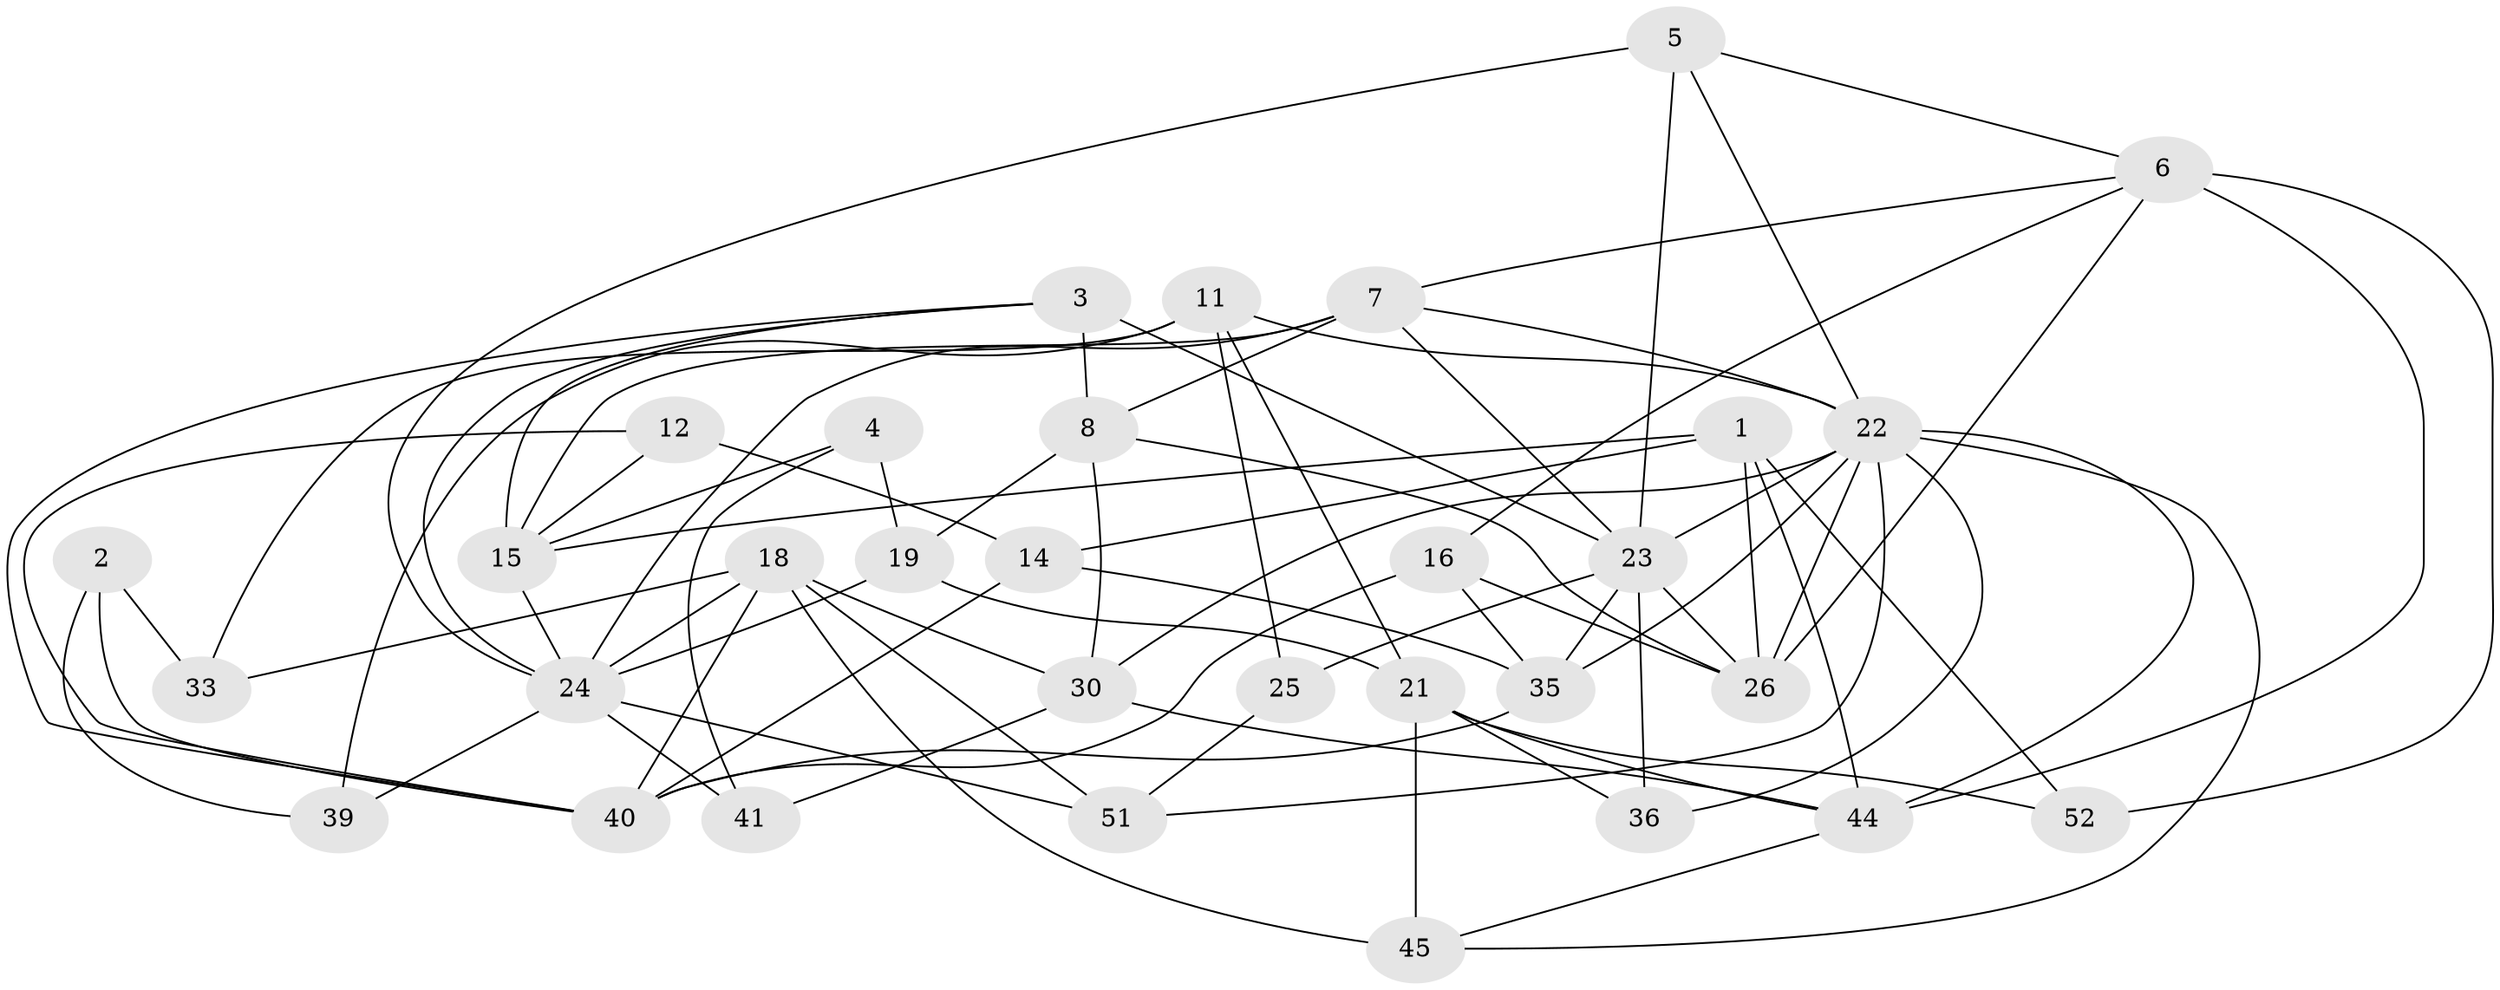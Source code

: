 // original degree distribution, {2: 0.17307692307692307, 3: 0.23076923076923078, 4: 0.2692307692307692, 5: 0.17307692307692307, 7: 0.019230769230769232, 6: 0.09615384615384616, 8: 0.038461538461538464}
// Generated by graph-tools (version 1.1) at 2025/11/02/27/25 16:11:24]
// undirected, 32 vertices, 79 edges
graph export_dot {
graph [start="1"]
  node [color=gray90,style=filled];
  1 [super="+42"];
  2;
  3 [super="+10"];
  4 [super="+20"];
  5 [super="+32"];
  6 [super="+13"];
  7 [super="+9"];
  8 [super="+27"];
  11 [super="+17"];
  12 [super="+47"];
  14;
  15 [super="+46"];
  16 [super="+31"];
  18 [super="+38"];
  19;
  21 [super="+28"];
  22 [super="+37"];
  23 [super="+34"];
  24 [super="+49"];
  25;
  26 [super="+29"];
  30;
  33;
  35;
  36;
  39;
  40 [super="+43"];
  41;
  44 [super="+48"];
  45 [super="+50"];
  51;
  52;
  1 -- 52;
  1 -- 14;
  1 -- 15;
  1 -- 44;
  1 -- 26;
  2 -- 33;
  2 -- 39;
  2 -- 40;
  3 -- 15;
  3 -- 23 [weight=2];
  3 -- 8 [weight=2];
  3 -- 24;
  3 -- 40;
  4 -- 19;
  4 -- 41;
  4 -- 15;
  5 -- 23;
  5 -- 24;
  5 -- 6;
  5 -- 22;
  6 -- 16;
  6 -- 52;
  6 -- 7;
  6 -- 44;
  6 -- 26;
  7 -- 23;
  7 -- 15;
  7 -- 22;
  7 -- 24;
  7 -- 8;
  8 -- 19;
  8 -- 26;
  8 -- 30;
  11 -- 39;
  11 -- 21;
  11 -- 25;
  11 -- 33;
  11 -- 22;
  12 -- 15;
  12 -- 14;
  12 -- 40;
  14 -- 40;
  14 -- 35;
  15 -- 24;
  16 -- 35;
  16 -- 26;
  16 -- 40;
  18 -- 51;
  18 -- 40 [weight=2];
  18 -- 45 [weight=2];
  18 -- 24;
  18 -- 33;
  18 -- 30;
  19 -- 21;
  19 -- 24;
  21 -- 52;
  21 -- 44;
  21 -- 36;
  21 -- 45;
  22 -- 51;
  22 -- 23;
  22 -- 36;
  22 -- 35;
  22 -- 30;
  22 -- 44;
  22 -- 26;
  22 -- 45;
  23 -- 35;
  23 -- 36;
  23 -- 25;
  23 -- 26;
  24 -- 51;
  24 -- 39;
  24 -- 41;
  25 -- 51;
  30 -- 41;
  30 -- 44;
  35 -- 40;
  44 -- 45;
}
